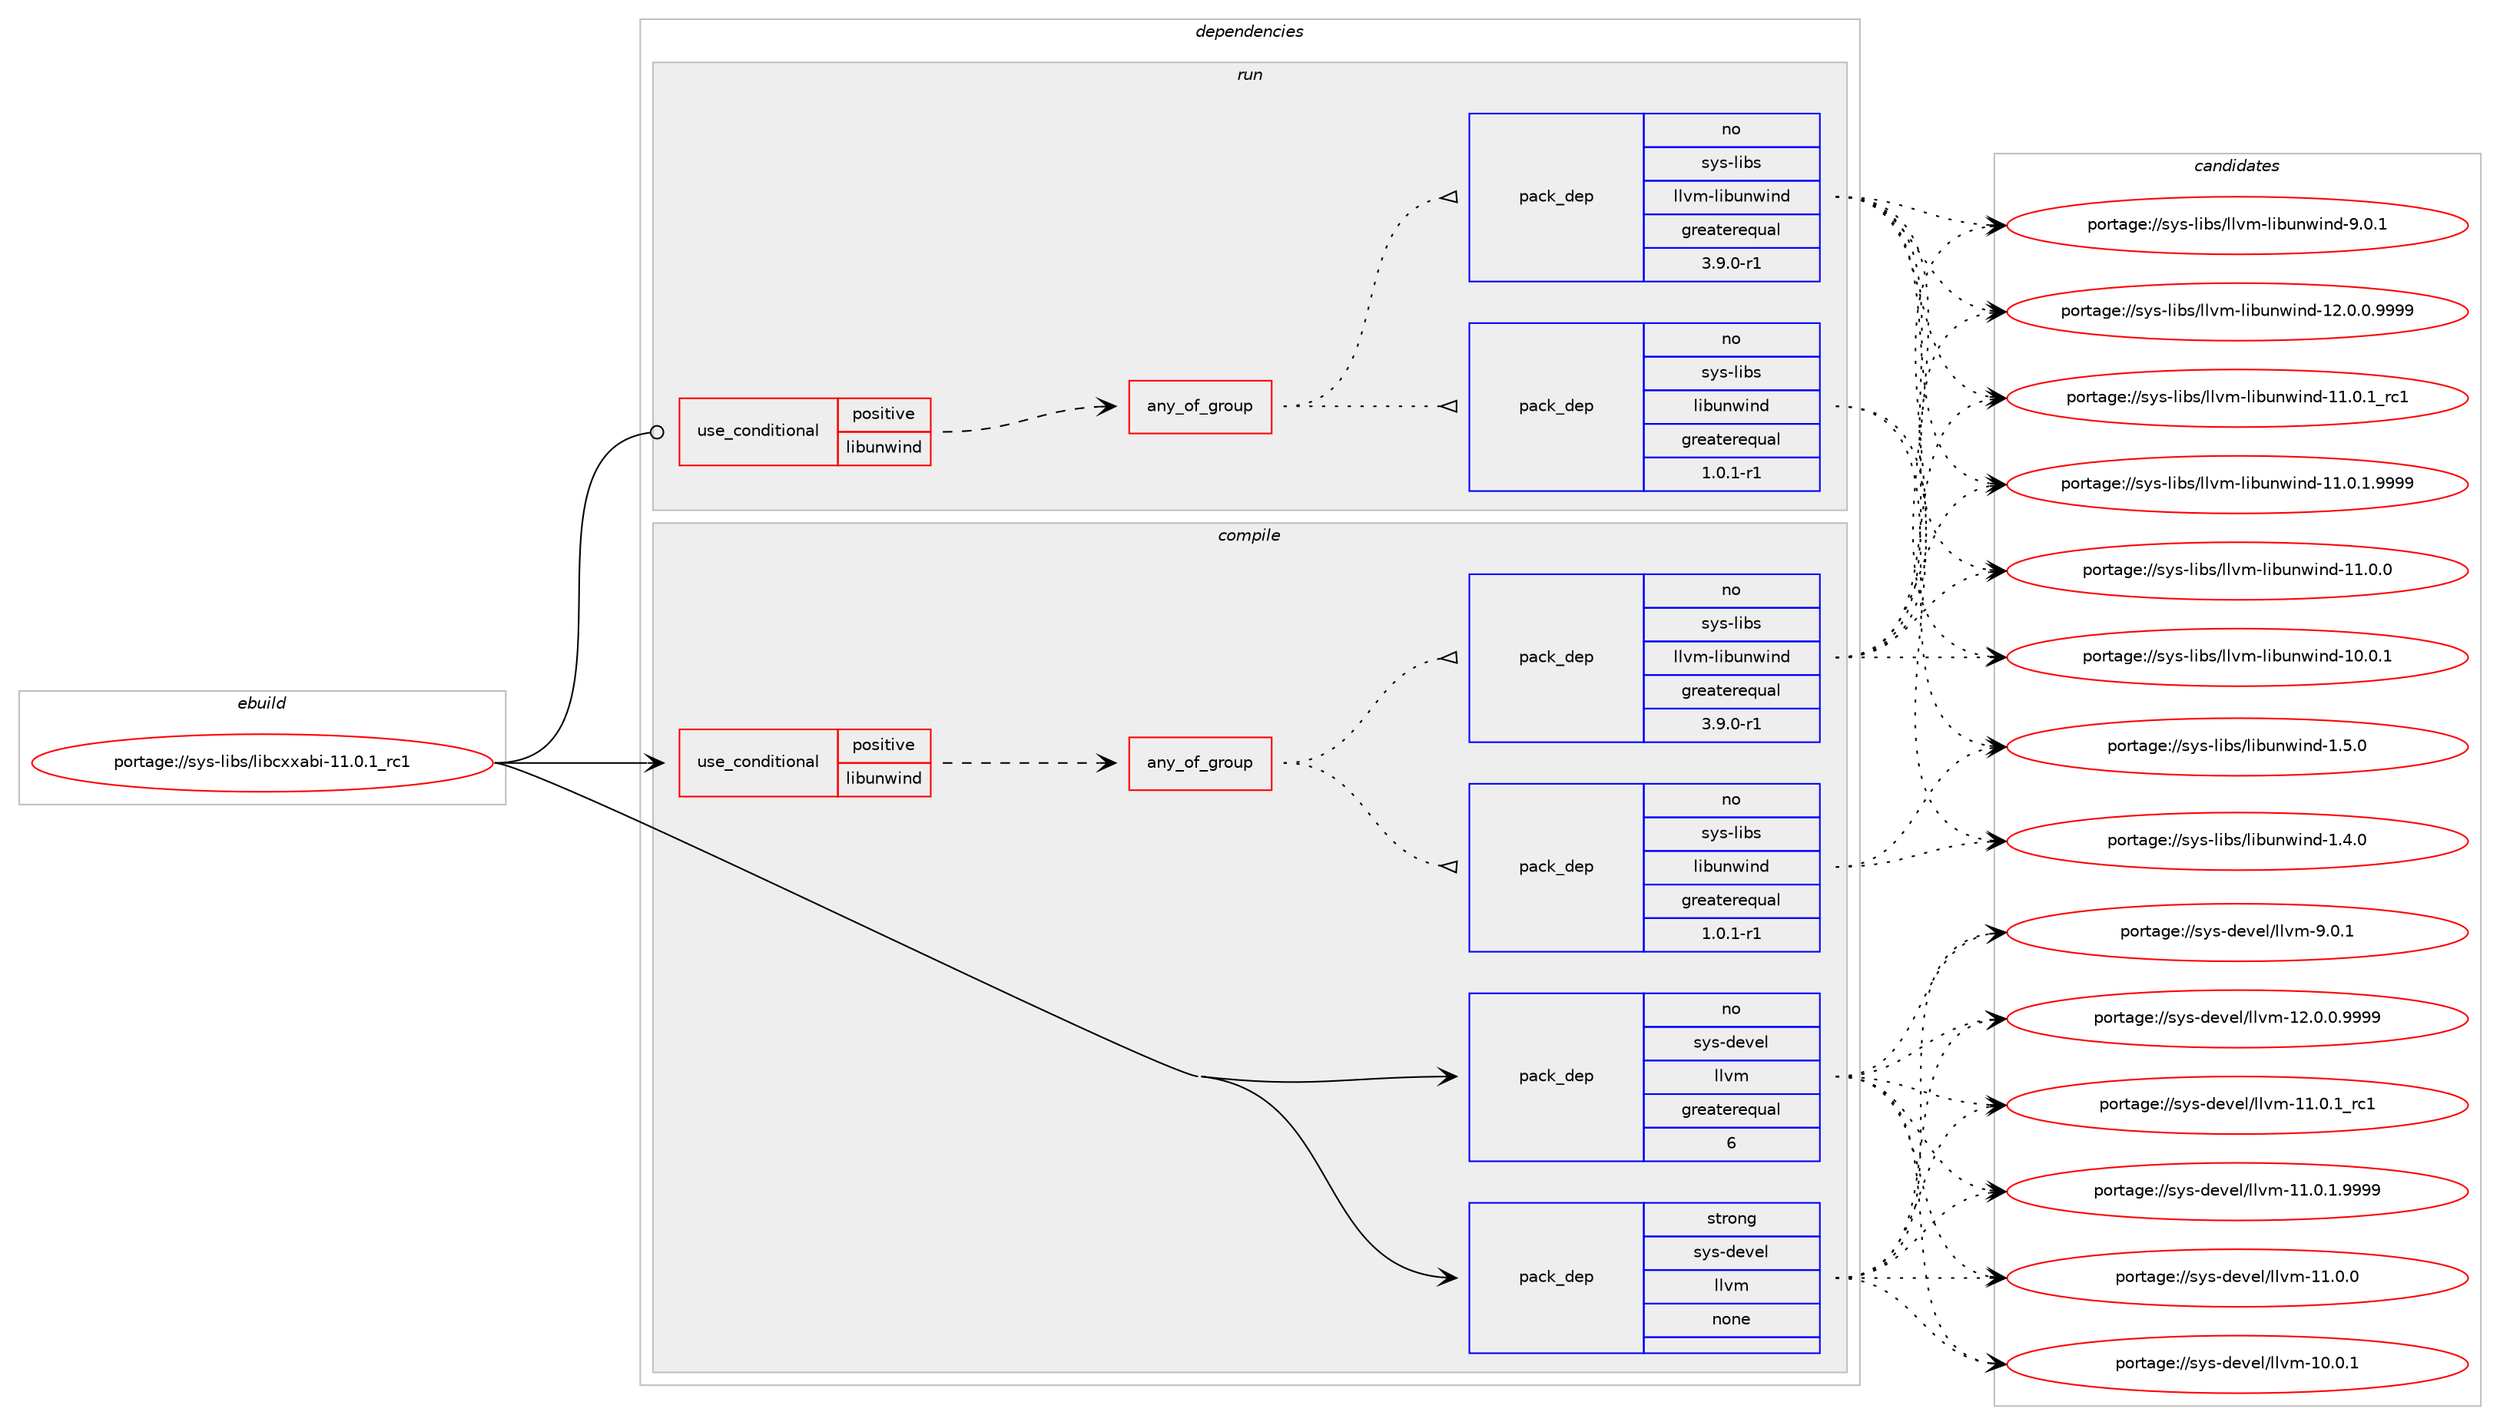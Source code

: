 digraph prolog {

# *************
# Graph options
# *************

newrank=true;
concentrate=true;
compound=true;
graph [rankdir=LR,fontname=Helvetica,fontsize=10,ranksep=1.5];#, ranksep=2.5, nodesep=0.2];
edge  [arrowhead=vee];
node  [fontname=Helvetica,fontsize=10];

# **********
# The ebuild
# **********

subgraph cluster_leftcol {
color=gray;
rank=same;
label=<<i>ebuild</i>>;
id [label="portage://sys-libs/libcxxabi-11.0.1_rc1", color=red, width=4, href="../sys-libs/libcxxabi-11.0.1_rc1.svg"];
}

# ****************
# The dependencies
# ****************

subgraph cluster_midcol {
color=gray;
label=<<i>dependencies</i>>;
subgraph cluster_compile {
fillcolor="#eeeeee";
style=filled;
label=<<i>compile</i>>;
subgraph cond140 {
dependency1488 [label=<<TABLE BORDER="0" CELLBORDER="1" CELLSPACING="0" CELLPADDING="4"><TR><TD ROWSPAN="3" CELLPADDING="10">use_conditional</TD></TR><TR><TD>positive</TD></TR><TR><TD>libunwind</TD></TR></TABLE>>, shape=none, color=red];
subgraph any33 {
dependency1489 [label=<<TABLE BORDER="0" CELLBORDER="1" CELLSPACING="0" CELLPADDING="4"><TR><TD CELLPADDING="10">any_of_group</TD></TR></TABLE>>, shape=none, color=red];subgraph pack1315 {
dependency1490 [label=<<TABLE BORDER="0" CELLBORDER="1" CELLSPACING="0" CELLPADDING="4" WIDTH="220"><TR><TD ROWSPAN="6" CELLPADDING="30">pack_dep</TD></TR><TR><TD WIDTH="110">no</TD></TR><TR><TD>sys-libs</TD></TR><TR><TD>libunwind</TD></TR><TR><TD>greaterequal</TD></TR><TR><TD>1.0.1-r1</TD></TR></TABLE>>, shape=none, color=blue];
}
dependency1489:e -> dependency1490:w [weight=20,style="dotted",arrowhead="oinv"];
subgraph pack1316 {
dependency1491 [label=<<TABLE BORDER="0" CELLBORDER="1" CELLSPACING="0" CELLPADDING="4" WIDTH="220"><TR><TD ROWSPAN="6" CELLPADDING="30">pack_dep</TD></TR><TR><TD WIDTH="110">no</TD></TR><TR><TD>sys-libs</TD></TR><TR><TD>llvm-libunwind</TD></TR><TR><TD>greaterequal</TD></TR><TR><TD>3.9.0-r1</TD></TR></TABLE>>, shape=none, color=blue];
}
dependency1489:e -> dependency1491:w [weight=20,style="dotted",arrowhead="oinv"];
}
dependency1488:e -> dependency1489:w [weight=20,style="dashed",arrowhead="vee"];
}
id:e -> dependency1488:w [weight=20,style="solid",arrowhead="vee"];
subgraph pack1317 {
dependency1492 [label=<<TABLE BORDER="0" CELLBORDER="1" CELLSPACING="0" CELLPADDING="4" WIDTH="220"><TR><TD ROWSPAN="6" CELLPADDING="30">pack_dep</TD></TR><TR><TD WIDTH="110">no</TD></TR><TR><TD>sys-devel</TD></TR><TR><TD>llvm</TD></TR><TR><TD>greaterequal</TD></TR><TR><TD>6</TD></TR></TABLE>>, shape=none, color=blue];
}
id:e -> dependency1492:w [weight=20,style="solid",arrowhead="vee"];
subgraph pack1318 {
dependency1493 [label=<<TABLE BORDER="0" CELLBORDER="1" CELLSPACING="0" CELLPADDING="4" WIDTH="220"><TR><TD ROWSPAN="6" CELLPADDING="30">pack_dep</TD></TR><TR><TD WIDTH="110">strong</TD></TR><TR><TD>sys-devel</TD></TR><TR><TD>llvm</TD></TR><TR><TD>none</TD></TR><TR><TD></TD></TR></TABLE>>, shape=none, color=blue];
}
id:e -> dependency1493:w [weight=20,style="solid",arrowhead="vee"];
}
subgraph cluster_compileandrun {
fillcolor="#eeeeee";
style=filled;
label=<<i>compile and run</i>>;
}
subgraph cluster_run {
fillcolor="#eeeeee";
style=filled;
label=<<i>run</i>>;
subgraph cond141 {
dependency1494 [label=<<TABLE BORDER="0" CELLBORDER="1" CELLSPACING="0" CELLPADDING="4"><TR><TD ROWSPAN="3" CELLPADDING="10">use_conditional</TD></TR><TR><TD>positive</TD></TR><TR><TD>libunwind</TD></TR></TABLE>>, shape=none, color=red];
subgraph any34 {
dependency1495 [label=<<TABLE BORDER="0" CELLBORDER="1" CELLSPACING="0" CELLPADDING="4"><TR><TD CELLPADDING="10">any_of_group</TD></TR></TABLE>>, shape=none, color=red];subgraph pack1319 {
dependency1496 [label=<<TABLE BORDER="0" CELLBORDER="1" CELLSPACING="0" CELLPADDING="4" WIDTH="220"><TR><TD ROWSPAN="6" CELLPADDING="30">pack_dep</TD></TR><TR><TD WIDTH="110">no</TD></TR><TR><TD>sys-libs</TD></TR><TR><TD>libunwind</TD></TR><TR><TD>greaterequal</TD></TR><TR><TD>1.0.1-r1</TD></TR></TABLE>>, shape=none, color=blue];
}
dependency1495:e -> dependency1496:w [weight=20,style="dotted",arrowhead="oinv"];
subgraph pack1320 {
dependency1497 [label=<<TABLE BORDER="0" CELLBORDER="1" CELLSPACING="0" CELLPADDING="4" WIDTH="220"><TR><TD ROWSPAN="6" CELLPADDING="30">pack_dep</TD></TR><TR><TD WIDTH="110">no</TD></TR><TR><TD>sys-libs</TD></TR><TR><TD>llvm-libunwind</TD></TR><TR><TD>greaterequal</TD></TR><TR><TD>3.9.0-r1</TD></TR></TABLE>>, shape=none, color=blue];
}
dependency1495:e -> dependency1497:w [weight=20,style="dotted",arrowhead="oinv"];
}
dependency1494:e -> dependency1495:w [weight=20,style="dashed",arrowhead="vee"];
}
id:e -> dependency1494:w [weight=20,style="solid",arrowhead="odot"];
}
}

# **************
# The candidates
# **************

subgraph cluster_choices {
rank=same;
color=gray;
label=<<i>candidates</i>>;

subgraph choice1315 {
color=black;
nodesep=1;
choice11512111545108105981154710810598117110119105110100454946534648 [label="portage://sys-libs/libunwind-1.5.0", color=red, width=4,href="../sys-libs/libunwind-1.5.0.svg"];
choice11512111545108105981154710810598117110119105110100454946524648 [label="portage://sys-libs/libunwind-1.4.0", color=red, width=4,href="../sys-libs/libunwind-1.4.0.svg"];
dependency1490:e -> choice11512111545108105981154710810598117110119105110100454946534648:w [style=dotted,weight="100"];
dependency1490:e -> choice11512111545108105981154710810598117110119105110100454946524648:w [style=dotted,weight="100"];
}
subgraph choice1316 {
color=black;
nodesep=1;
choice1151211154510810598115471081081181094510810598117110119105110100455746484649 [label="portage://sys-libs/llvm-libunwind-9.0.1", color=red, width=4,href="../sys-libs/llvm-libunwind-9.0.1.svg"];
choice1151211154510810598115471081081181094510810598117110119105110100454950464846484657575757 [label="portage://sys-libs/llvm-libunwind-12.0.0.9999", color=red, width=4,href="../sys-libs/llvm-libunwind-12.0.0.9999.svg"];
choice115121115451081059811547108108118109451081059811711011910511010045494946484649951149949 [label="portage://sys-libs/llvm-libunwind-11.0.1_rc1", color=red, width=4,href="../sys-libs/llvm-libunwind-11.0.1_rc1.svg"];
choice1151211154510810598115471081081181094510810598117110119105110100454949464846494657575757 [label="portage://sys-libs/llvm-libunwind-11.0.1.9999", color=red, width=4,href="../sys-libs/llvm-libunwind-11.0.1.9999.svg"];
choice115121115451081059811547108108118109451081059811711011910511010045494946484648 [label="portage://sys-libs/llvm-libunwind-11.0.0", color=red, width=4,href="../sys-libs/llvm-libunwind-11.0.0.svg"];
choice115121115451081059811547108108118109451081059811711011910511010045494846484649 [label="portage://sys-libs/llvm-libunwind-10.0.1", color=red, width=4,href="../sys-libs/llvm-libunwind-10.0.1.svg"];
dependency1491:e -> choice1151211154510810598115471081081181094510810598117110119105110100455746484649:w [style=dotted,weight="100"];
dependency1491:e -> choice1151211154510810598115471081081181094510810598117110119105110100454950464846484657575757:w [style=dotted,weight="100"];
dependency1491:e -> choice115121115451081059811547108108118109451081059811711011910511010045494946484649951149949:w [style=dotted,weight="100"];
dependency1491:e -> choice1151211154510810598115471081081181094510810598117110119105110100454949464846494657575757:w [style=dotted,weight="100"];
dependency1491:e -> choice115121115451081059811547108108118109451081059811711011910511010045494946484648:w [style=dotted,weight="100"];
dependency1491:e -> choice115121115451081059811547108108118109451081059811711011910511010045494846484649:w [style=dotted,weight="100"];
}
subgraph choice1317 {
color=black;
nodesep=1;
choice1151211154510010111810110847108108118109455746484649 [label="portage://sys-devel/llvm-9.0.1", color=red, width=4,href="../sys-devel/llvm-9.0.1.svg"];
choice1151211154510010111810110847108108118109454950464846484657575757 [label="portage://sys-devel/llvm-12.0.0.9999", color=red, width=4,href="../sys-devel/llvm-12.0.0.9999.svg"];
choice115121115451001011181011084710810811810945494946484649951149949 [label="portage://sys-devel/llvm-11.0.1_rc1", color=red, width=4,href="../sys-devel/llvm-11.0.1_rc1.svg"];
choice1151211154510010111810110847108108118109454949464846494657575757 [label="portage://sys-devel/llvm-11.0.1.9999", color=red, width=4,href="../sys-devel/llvm-11.0.1.9999.svg"];
choice115121115451001011181011084710810811810945494946484648 [label="portage://sys-devel/llvm-11.0.0", color=red, width=4,href="../sys-devel/llvm-11.0.0.svg"];
choice115121115451001011181011084710810811810945494846484649 [label="portage://sys-devel/llvm-10.0.1", color=red, width=4,href="../sys-devel/llvm-10.0.1.svg"];
dependency1492:e -> choice1151211154510010111810110847108108118109455746484649:w [style=dotted,weight="100"];
dependency1492:e -> choice1151211154510010111810110847108108118109454950464846484657575757:w [style=dotted,weight="100"];
dependency1492:e -> choice115121115451001011181011084710810811810945494946484649951149949:w [style=dotted,weight="100"];
dependency1492:e -> choice1151211154510010111810110847108108118109454949464846494657575757:w [style=dotted,weight="100"];
dependency1492:e -> choice115121115451001011181011084710810811810945494946484648:w [style=dotted,weight="100"];
dependency1492:e -> choice115121115451001011181011084710810811810945494846484649:w [style=dotted,weight="100"];
}
subgraph choice1318 {
color=black;
nodesep=1;
choice1151211154510010111810110847108108118109455746484649 [label="portage://sys-devel/llvm-9.0.1", color=red, width=4,href="../sys-devel/llvm-9.0.1.svg"];
choice1151211154510010111810110847108108118109454950464846484657575757 [label="portage://sys-devel/llvm-12.0.0.9999", color=red, width=4,href="../sys-devel/llvm-12.0.0.9999.svg"];
choice115121115451001011181011084710810811810945494946484649951149949 [label="portage://sys-devel/llvm-11.0.1_rc1", color=red, width=4,href="../sys-devel/llvm-11.0.1_rc1.svg"];
choice1151211154510010111810110847108108118109454949464846494657575757 [label="portage://sys-devel/llvm-11.0.1.9999", color=red, width=4,href="../sys-devel/llvm-11.0.1.9999.svg"];
choice115121115451001011181011084710810811810945494946484648 [label="portage://sys-devel/llvm-11.0.0", color=red, width=4,href="../sys-devel/llvm-11.0.0.svg"];
choice115121115451001011181011084710810811810945494846484649 [label="portage://sys-devel/llvm-10.0.1", color=red, width=4,href="../sys-devel/llvm-10.0.1.svg"];
dependency1493:e -> choice1151211154510010111810110847108108118109455746484649:w [style=dotted,weight="100"];
dependency1493:e -> choice1151211154510010111810110847108108118109454950464846484657575757:w [style=dotted,weight="100"];
dependency1493:e -> choice115121115451001011181011084710810811810945494946484649951149949:w [style=dotted,weight="100"];
dependency1493:e -> choice1151211154510010111810110847108108118109454949464846494657575757:w [style=dotted,weight="100"];
dependency1493:e -> choice115121115451001011181011084710810811810945494946484648:w [style=dotted,weight="100"];
dependency1493:e -> choice115121115451001011181011084710810811810945494846484649:w [style=dotted,weight="100"];
}
subgraph choice1319 {
color=black;
nodesep=1;
choice11512111545108105981154710810598117110119105110100454946534648 [label="portage://sys-libs/libunwind-1.5.0", color=red, width=4,href="../sys-libs/libunwind-1.5.0.svg"];
choice11512111545108105981154710810598117110119105110100454946524648 [label="portage://sys-libs/libunwind-1.4.0", color=red, width=4,href="../sys-libs/libunwind-1.4.0.svg"];
dependency1496:e -> choice11512111545108105981154710810598117110119105110100454946534648:w [style=dotted,weight="100"];
dependency1496:e -> choice11512111545108105981154710810598117110119105110100454946524648:w [style=dotted,weight="100"];
}
subgraph choice1320 {
color=black;
nodesep=1;
choice1151211154510810598115471081081181094510810598117110119105110100455746484649 [label="portage://sys-libs/llvm-libunwind-9.0.1", color=red, width=4,href="../sys-libs/llvm-libunwind-9.0.1.svg"];
choice1151211154510810598115471081081181094510810598117110119105110100454950464846484657575757 [label="portage://sys-libs/llvm-libunwind-12.0.0.9999", color=red, width=4,href="../sys-libs/llvm-libunwind-12.0.0.9999.svg"];
choice115121115451081059811547108108118109451081059811711011910511010045494946484649951149949 [label="portage://sys-libs/llvm-libunwind-11.0.1_rc1", color=red, width=4,href="../sys-libs/llvm-libunwind-11.0.1_rc1.svg"];
choice1151211154510810598115471081081181094510810598117110119105110100454949464846494657575757 [label="portage://sys-libs/llvm-libunwind-11.0.1.9999", color=red, width=4,href="../sys-libs/llvm-libunwind-11.0.1.9999.svg"];
choice115121115451081059811547108108118109451081059811711011910511010045494946484648 [label="portage://sys-libs/llvm-libunwind-11.0.0", color=red, width=4,href="../sys-libs/llvm-libunwind-11.0.0.svg"];
choice115121115451081059811547108108118109451081059811711011910511010045494846484649 [label="portage://sys-libs/llvm-libunwind-10.0.1", color=red, width=4,href="../sys-libs/llvm-libunwind-10.0.1.svg"];
dependency1497:e -> choice1151211154510810598115471081081181094510810598117110119105110100455746484649:w [style=dotted,weight="100"];
dependency1497:e -> choice1151211154510810598115471081081181094510810598117110119105110100454950464846484657575757:w [style=dotted,weight="100"];
dependency1497:e -> choice115121115451081059811547108108118109451081059811711011910511010045494946484649951149949:w [style=dotted,weight="100"];
dependency1497:e -> choice1151211154510810598115471081081181094510810598117110119105110100454949464846494657575757:w [style=dotted,weight="100"];
dependency1497:e -> choice115121115451081059811547108108118109451081059811711011910511010045494946484648:w [style=dotted,weight="100"];
dependency1497:e -> choice115121115451081059811547108108118109451081059811711011910511010045494846484649:w [style=dotted,weight="100"];
}
}

}
